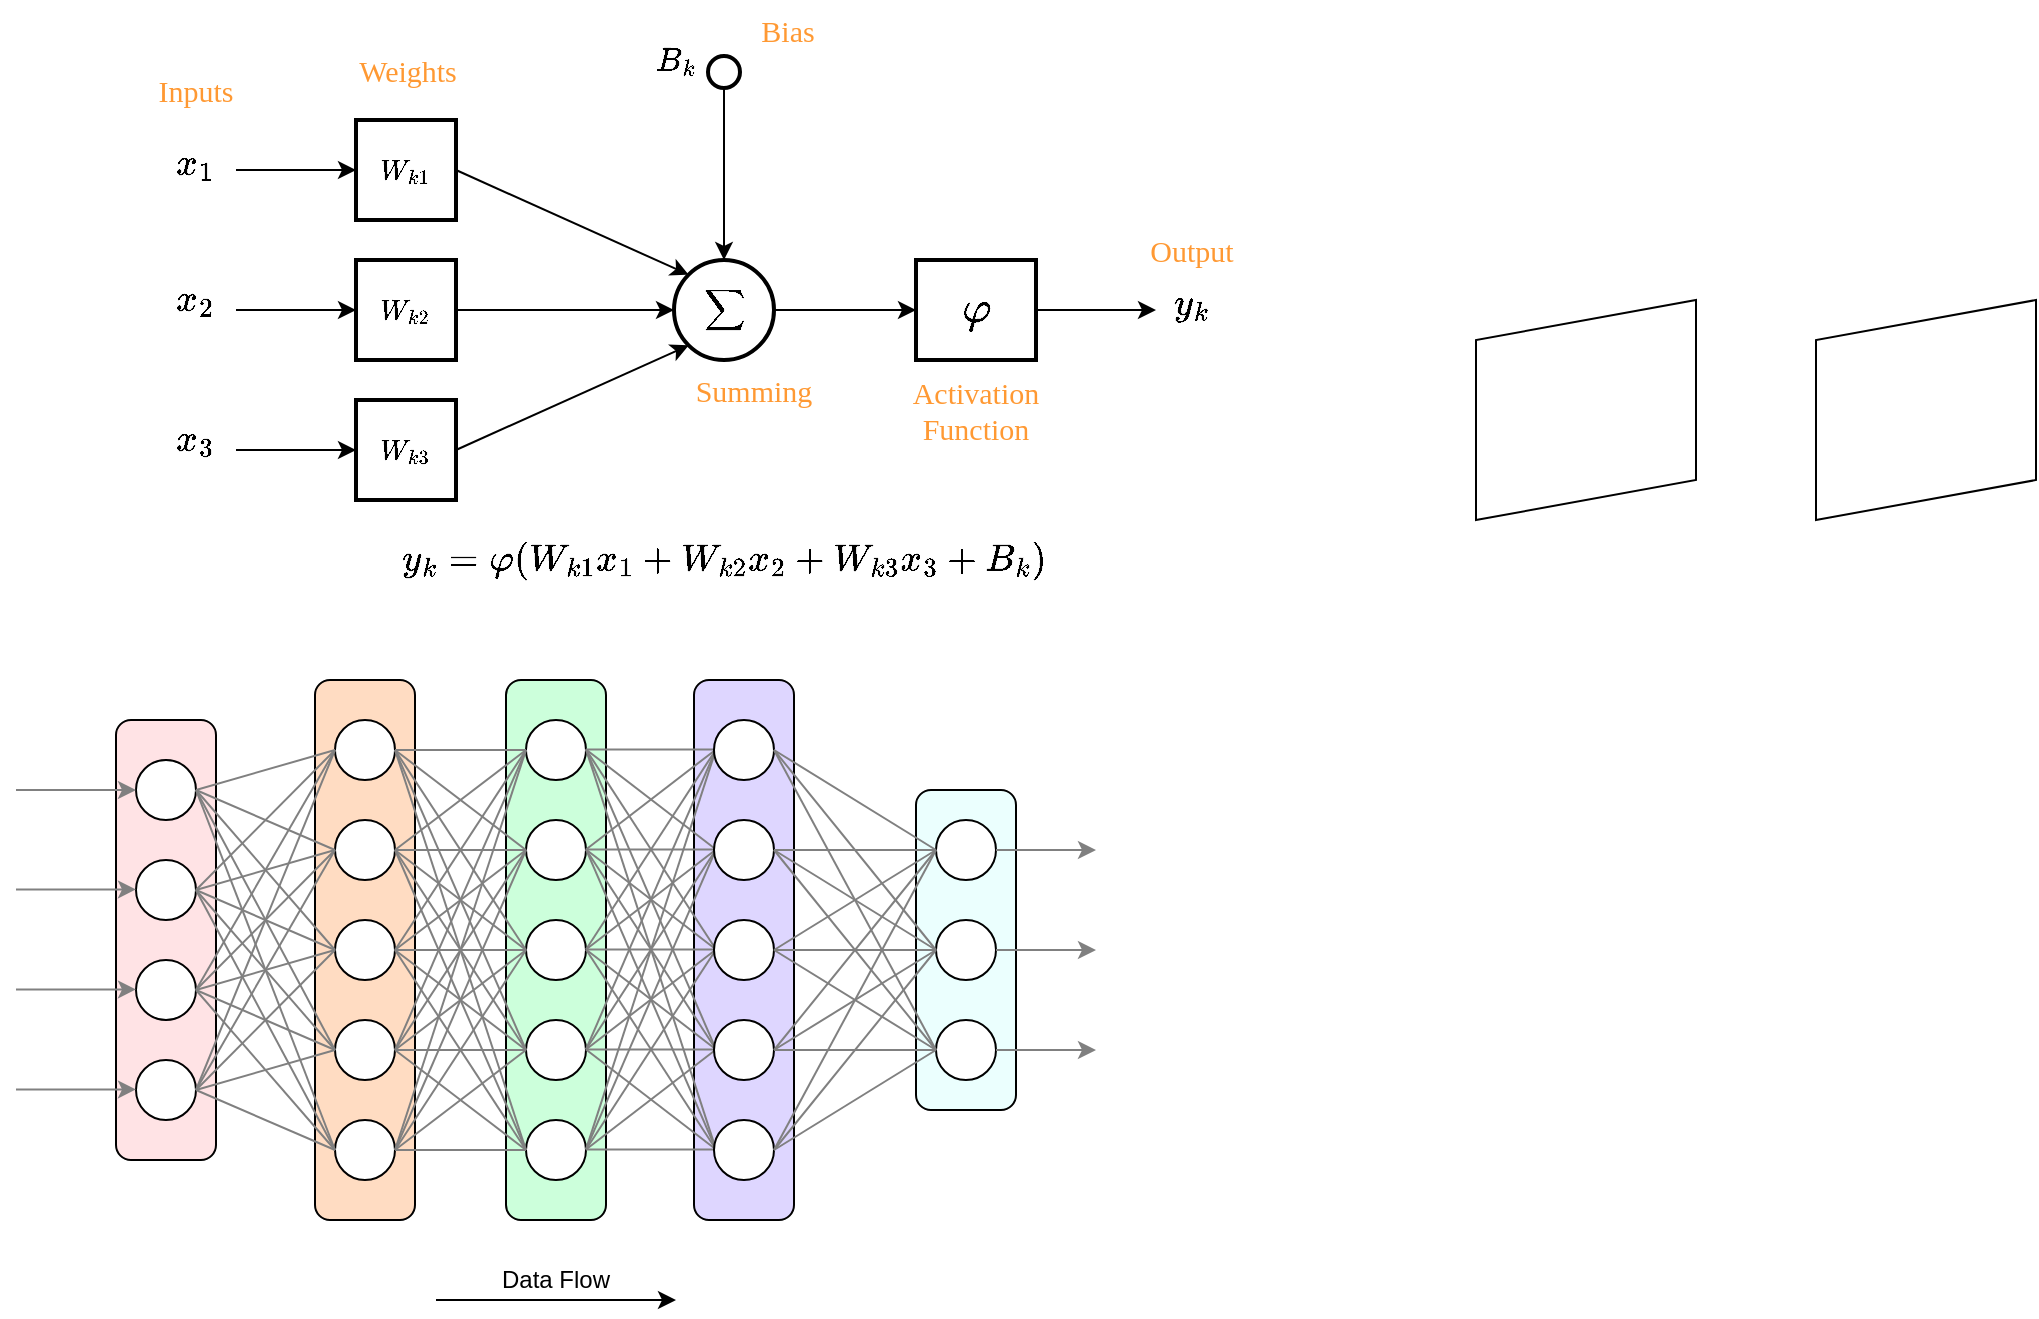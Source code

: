 <mxfile version="24.7.17">
  <diagram name="Page-1" id="XZhp91xPWpyURcWnDaWW">
    <mxGraphModel dx="583" dy="349" grid="1" gridSize="10" guides="1" tooltips="1" connect="1" arrows="1" fold="1" page="1" pageScale="1" pageWidth="827" pageHeight="1169" math="1" shadow="0">
      <root>
        <mxCell id="0" />
        <mxCell id="1" parent="0" />
        <mxCell id="eSohDNSTdxoi8HiKPgiF-134" value="" style="rounded=1;whiteSpace=wrap;html=1;fillColor=#EBFFFE;" vertex="1" parent="1">
          <mxGeometry x="510" y="555" width="50" height="160" as="geometry" />
        </mxCell>
        <mxCell id="eSohDNSTdxoi8HiKPgiF-133" value="" style="rounded=1;whiteSpace=wrap;html=1;fillColor=#FFE3E5;" vertex="1" parent="1">
          <mxGeometry x="110" y="520" width="50" height="220" as="geometry" />
        </mxCell>
        <mxCell id="eSohDNSTdxoi8HiKPgiF-130" value="" style="rounded=1;whiteSpace=wrap;html=1;fillColor=#DED6FF;" vertex="1" parent="1">
          <mxGeometry x="399" y="500" width="50" height="270" as="geometry" />
        </mxCell>
        <mxCell id="eSohDNSTdxoi8HiKPgiF-129" value="" style="rounded=1;whiteSpace=wrap;html=1;fillColor=#CCFFDB;" vertex="1" parent="1">
          <mxGeometry x="305" y="500" width="50" height="270" as="geometry" />
        </mxCell>
        <mxCell id="eSohDNSTdxoi8HiKPgiF-128" value="" style="rounded=1;whiteSpace=wrap;html=1;fillColor=#FFDCC2;" vertex="1" parent="1">
          <mxGeometry x="209.5" y="500" width="50" height="270" as="geometry" />
        </mxCell>
        <mxCell id="eSohDNSTdxoi8HiKPgiF-25" style="edgeStyle=orthogonalEdgeStyle;rounded=0;orthogonalLoop=1;jettySize=auto;html=1;exitX=1;exitY=0.5;exitDx=0;exitDy=0;" edge="1" parent="1" source="eSohDNSTdxoi8HiKPgiF-2" target="eSohDNSTdxoi8HiKPgiF-24">
          <mxGeometry relative="1" as="geometry" />
        </mxCell>
        <mxCell id="eSohDNSTdxoi8HiKPgiF-2" value="$$\sum$$" style="ellipse;whiteSpace=wrap;html=1;aspect=fixed;strokeWidth=2;" vertex="1" parent="1">
          <mxGeometry x="389" y="290" width="50" height="50" as="geometry" />
        </mxCell>
        <mxCell id="eSohDNSTdxoi8HiKPgiF-4" value="$$W_{k1}$$" style="rounded=0;whiteSpace=wrap;html=1;strokeWidth=2;" vertex="1" parent="1">
          <mxGeometry x="230" y="220" width="50" height="50" as="geometry" />
        </mxCell>
        <mxCell id="eSohDNSTdxoi8HiKPgiF-5" value="$$W_{k2}$$" style="rounded=0;whiteSpace=wrap;html=1;strokeWidth=2;" vertex="1" parent="1">
          <mxGeometry x="230" y="290" width="50" height="50" as="geometry" />
        </mxCell>
        <mxCell id="eSohDNSTdxoi8HiKPgiF-6" value="$$W_{k3}$$" style="rounded=0;whiteSpace=wrap;html=1;strokeWidth=2;" vertex="1" parent="1">
          <mxGeometry x="230" y="360" width="50" height="50" as="geometry" />
        </mxCell>
        <mxCell id="eSohDNSTdxoi8HiKPgiF-11" value="" style="endArrow=classic;html=1;rounded=0;exitX=1;exitY=0.5;exitDx=0;exitDy=0;entryX=0;entryY=0;entryDx=0;entryDy=0;" edge="1" parent="1" source="eSohDNSTdxoi8HiKPgiF-4" target="eSohDNSTdxoi8HiKPgiF-2">
          <mxGeometry width="50" height="50" relative="1" as="geometry">
            <mxPoint x="340" y="280" as="sourcePoint" />
            <mxPoint x="390" y="230" as="targetPoint" />
          </mxGeometry>
        </mxCell>
        <mxCell id="eSohDNSTdxoi8HiKPgiF-12" value="" style="endArrow=classic;html=1;rounded=0;exitX=1;exitY=0.5;exitDx=0;exitDy=0;entryX=0;entryY=0.5;entryDx=0;entryDy=0;" edge="1" parent="1" source="eSohDNSTdxoi8HiKPgiF-5" target="eSohDNSTdxoi8HiKPgiF-2">
          <mxGeometry width="50" height="50" relative="1" as="geometry">
            <mxPoint x="290" y="255" as="sourcePoint" />
            <mxPoint x="406" y="307" as="targetPoint" />
          </mxGeometry>
        </mxCell>
        <mxCell id="eSohDNSTdxoi8HiKPgiF-13" value="" style="endArrow=classic;html=1;rounded=0;exitX=1;exitY=0.5;exitDx=0;exitDy=0;entryX=0;entryY=1;entryDx=0;entryDy=0;" edge="1" parent="1" source="eSohDNSTdxoi8HiKPgiF-6" target="eSohDNSTdxoi8HiKPgiF-2">
          <mxGeometry width="50" height="50" relative="1" as="geometry">
            <mxPoint x="290" y="325" as="sourcePoint" />
            <mxPoint x="399" y="325" as="targetPoint" />
          </mxGeometry>
        </mxCell>
        <mxCell id="eSohDNSTdxoi8HiKPgiF-14" value="" style="endArrow=classic;html=1;rounded=0;entryX=0;entryY=0.5;entryDx=0;entryDy=0;" edge="1" parent="1" target="eSohDNSTdxoi8HiKPgiF-4">
          <mxGeometry width="50" height="50" relative="1" as="geometry">
            <mxPoint x="170" y="245" as="sourcePoint" />
            <mxPoint x="206" y="240" as="targetPoint" />
          </mxGeometry>
        </mxCell>
        <mxCell id="eSohDNSTdxoi8HiKPgiF-15" value="" style="endArrow=classic;html=1;rounded=0;entryX=0;entryY=0.5;entryDx=0;entryDy=0;" edge="1" parent="1" target="eSohDNSTdxoi8HiKPgiF-5">
          <mxGeometry width="50" height="50" relative="1" as="geometry">
            <mxPoint x="170" y="315" as="sourcePoint" />
            <mxPoint x="240" y="255" as="targetPoint" />
          </mxGeometry>
        </mxCell>
        <mxCell id="eSohDNSTdxoi8HiKPgiF-16" value="" style="endArrow=classic;html=1;rounded=0;entryX=0;entryY=0.5;entryDx=0;entryDy=0;" edge="1" parent="1" target="eSohDNSTdxoi8HiKPgiF-6">
          <mxGeometry width="50" height="50" relative="1" as="geometry">
            <mxPoint x="170" y="385" as="sourcePoint" />
            <mxPoint x="240" y="325" as="targetPoint" />
          </mxGeometry>
        </mxCell>
        <mxCell id="eSohDNSTdxoi8HiKPgiF-17" value="$$x_1$$" style="text;html=1;align=center;verticalAlign=middle;whiteSpace=wrap;rounded=0;fontSize=16;" vertex="1" parent="1">
          <mxGeometry x="140" y="232" width="20" height="20" as="geometry" />
        </mxCell>
        <mxCell id="eSohDNSTdxoi8HiKPgiF-18" value="$$x_2$$" style="text;html=1;align=center;verticalAlign=middle;whiteSpace=wrap;rounded=0;fontSize=16;" vertex="1" parent="1">
          <mxGeometry x="140" y="300" width="20" height="20" as="geometry" />
        </mxCell>
        <mxCell id="eSohDNSTdxoi8HiKPgiF-20" value="$$x_3$$" style="text;html=1;align=center;verticalAlign=middle;whiteSpace=wrap;rounded=0;fontSize=16;" vertex="1" parent="1">
          <mxGeometry x="140" y="370" width="20" height="20" as="geometry" />
        </mxCell>
        <mxCell id="eSohDNSTdxoi8HiKPgiF-22" style="edgeStyle=orthogonalEdgeStyle;rounded=0;orthogonalLoop=1;jettySize=auto;html=1;exitX=0.5;exitY=1;exitDx=0;exitDy=0;entryX=0.5;entryY=0;entryDx=0;entryDy=0;" edge="1" parent="1" source="eSohDNSTdxoi8HiKPgiF-21" target="eSohDNSTdxoi8HiKPgiF-2">
          <mxGeometry relative="1" as="geometry" />
        </mxCell>
        <mxCell id="eSohDNSTdxoi8HiKPgiF-21" value="" style="ellipse;whiteSpace=wrap;html=1;aspect=fixed;strokeWidth=2;" vertex="1" parent="1">
          <mxGeometry x="406" y="188" width="16" height="16" as="geometry" />
        </mxCell>
        <mxCell id="eSohDNSTdxoi8HiKPgiF-23" value="$$B_k$$" style="text;html=1;align=center;verticalAlign=middle;whiteSpace=wrap;rounded=0;fontSize=14;" vertex="1" parent="1">
          <mxGeometry x="380" y="180" width="20" height="20" as="geometry" />
        </mxCell>
        <mxCell id="eSohDNSTdxoi8HiKPgiF-26" style="edgeStyle=orthogonalEdgeStyle;rounded=0;orthogonalLoop=1;jettySize=auto;html=1;exitX=1;exitY=0.5;exitDx=0;exitDy=0;" edge="1" parent="1" source="eSohDNSTdxoi8HiKPgiF-24">
          <mxGeometry relative="1" as="geometry">
            <mxPoint x="630" y="315" as="targetPoint" />
          </mxGeometry>
        </mxCell>
        <mxCell id="eSohDNSTdxoi8HiKPgiF-24" value="$$\varphi$$" style="rounded=0;whiteSpace=wrap;html=1;strokeWidth=2;fontSize=19;" vertex="1" parent="1">
          <mxGeometry x="510" y="290" width="60" height="50" as="geometry" />
        </mxCell>
        <mxCell id="eSohDNSTdxoi8HiKPgiF-27" value="$$y_k$$" style="text;html=1;align=center;verticalAlign=middle;whiteSpace=wrap;rounded=0;fontSize=16;" vertex="1" parent="1">
          <mxGeometry x="638" y="302" width="20" height="20" as="geometry" />
        </mxCell>
        <mxCell id="eSohDNSTdxoi8HiKPgiF-30" value="Bias" style="text;html=1;align=center;verticalAlign=middle;whiteSpace=wrap;rounded=0;fontSize=15;fontColor=#FF9933;fontFamily=Comic Sans MS;" vertex="1" parent="1">
          <mxGeometry x="422" y="160" width="48" height="30" as="geometry" />
        </mxCell>
        <mxCell id="eSohDNSTdxoi8HiKPgiF-32" value="Summing" style="text;html=1;align=center;verticalAlign=middle;whiteSpace=wrap;rounded=0;fontSize=15;fontColor=#FF9933;fontFamily=Comic Sans MS;" vertex="1" parent="1">
          <mxGeometry x="389" y="340" width="80" height="30" as="geometry" />
        </mxCell>
        <mxCell id="eSohDNSTdxoi8HiKPgiF-33" value="Activation Function" style="text;html=1;align=center;verticalAlign=middle;whiteSpace=wrap;rounded=0;fontSize=15;fontColor=#FF9933;fontFamily=Comic Sans MS;" vertex="1" parent="1">
          <mxGeometry x="500" y="350" width="80" height="30" as="geometry" />
        </mxCell>
        <mxCell id="eSohDNSTdxoi8HiKPgiF-34" value="Output" style="text;html=1;align=center;verticalAlign=middle;whiteSpace=wrap;rounded=0;fontSize=15;fontColor=#FF9933;fontFamily=Comic Sans MS;" vertex="1" parent="1">
          <mxGeometry x="608" y="270" width="80" height="30" as="geometry" />
        </mxCell>
        <mxCell id="eSohDNSTdxoi8HiKPgiF-35" value="Inputs" style="text;html=1;align=center;verticalAlign=middle;whiteSpace=wrap;rounded=0;fontSize=15;fontColor=#FF9933;fontFamily=Comic Sans MS;" vertex="1" parent="1">
          <mxGeometry x="126" y="190" width="48" height="30" as="geometry" />
        </mxCell>
        <mxCell id="eSohDNSTdxoi8HiKPgiF-37" value="$$y_k=\varphi(W_{k1}x_1+W_{k2}x_2+W_{k3}x_3+B_k)$$" style="text;html=1;align=center;verticalAlign=middle;whiteSpace=wrap;rounded=0;fontSize=16;" vertex="1" parent="1">
          <mxGeometry x="254.5" y="430" width="319" height="20" as="geometry" />
        </mxCell>
        <mxCell id="eSohDNSTdxoi8HiKPgiF-39" value="Weights" style="text;html=1;align=center;verticalAlign=middle;whiteSpace=wrap;rounded=0;fontSize=15;fontColor=#FF9933;fontFamily=Comic Sans MS;" vertex="1" parent="1">
          <mxGeometry x="232" y="180" width="48" height="30" as="geometry" />
        </mxCell>
        <mxCell id="eSohDNSTdxoi8HiKPgiF-40" value="" style="ellipse;whiteSpace=wrap;html=1;aspect=fixed;" vertex="1" parent="1">
          <mxGeometry x="219.5" y="520" width="30" height="30" as="geometry" />
        </mxCell>
        <mxCell id="eSohDNSTdxoi8HiKPgiF-41" value="" style="ellipse;whiteSpace=wrap;html=1;aspect=fixed;" vertex="1" parent="1">
          <mxGeometry x="219.5" y="570" width="30" height="30" as="geometry" />
        </mxCell>
        <mxCell id="eSohDNSTdxoi8HiKPgiF-42" value="" style="ellipse;whiteSpace=wrap;html=1;aspect=fixed;" vertex="1" parent="1">
          <mxGeometry x="219.5" y="670" width="30" height="30" as="geometry" />
        </mxCell>
        <mxCell id="eSohDNSTdxoi8HiKPgiF-43" value="" style="ellipse;whiteSpace=wrap;html=1;aspect=fixed;" vertex="1" parent="1">
          <mxGeometry x="219.5" y="620" width="30" height="30" as="geometry" />
        </mxCell>
        <mxCell id="eSohDNSTdxoi8HiKPgiF-44" value="" style="ellipse;whiteSpace=wrap;html=1;aspect=fixed;" vertex="1" parent="1">
          <mxGeometry x="219.5" y="720" width="30" height="30" as="geometry" />
        </mxCell>
        <mxCell id="eSohDNSTdxoi8HiKPgiF-50" value="" style="ellipse;whiteSpace=wrap;html=1;aspect=fixed;" vertex="1" parent="1">
          <mxGeometry x="315" y="520" width="30" height="30" as="geometry" />
        </mxCell>
        <mxCell id="eSohDNSTdxoi8HiKPgiF-51" value="" style="ellipse;whiteSpace=wrap;html=1;aspect=fixed;" vertex="1" parent="1">
          <mxGeometry x="315" y="570" width="30" height="30" as="geometry" />
        </mxCell>
        <mxCell id="eSohDNSTdxoi8HiKPgiF-52" value="" style="ellipse;whiteSpace=wrap;html=1;aspect=fixed;" vertex="1" parent="1">
          <mxGeometry x="315" y="670" width="30" height="30" as="geometry" />
        </mxCell>
        <mxCell id="eSohDNSTdxoi8HiKPgiF-53" value="" style="ellipse;whiteSpace=wrap;html=1;aspect=fixed;" vertex="1" parent="1">
          <mxGeometry x="315" y="620" width="30" height="30" as="geometry" />
        </mxCell>
        <mxCell id="eSohDNSTdxoi8HiKPgiF-54" value="" style="ellipse;whiteSpace=wrap;html=1;aspect=fixed;" vertex="1" parent="1">
          <mxGeometry x="315" y="720" width="30" height="30" as="geometry" />
        </mxCell>
        <mxCell id="eSohDNSTdxoi8HiKPgiF-60" value="" style="endArrow=none;html=1;rounded=0;exitX=1;exitY=0.5;exitDx=0;exitDy=0;entryX=0;entryY=0.5;entryDx=0;entryDy=0;endFill=0;strokeColor=#808080;" edge="1" parent="1" source="eSohDNSTdxoi8HiKPgiF-40" target="eSohDNSTdxoi8HiKPgiF-50">
          <mxGeometry width="50" height="50" relative="1" as="geometry">
            <mxPoint x="280" y="530" as="sourcePoint" />
            <mxPoint x="330" y="480" as="targetPoint" />
          </mxGeometry>
        </mxCell>
        <mxCell id="eSohDNSTdxoi8HiKPgiF-61" value="" style="endArrow=none;html=1;rounded=0;exitX=1;exitY=0.5;exitDx=0;exitDy=0;entryX=0;entryY=0.5;entryDx=0;entryDy=0;endFill=0;strokeColor=#808080;" edge="1" parent="1" source="eSohDNSTdxoi8HiKPgiF-40" target="eSohDNSTdxoi8HiKPgiF-54">
          <mxGeometry width="50" height="50" relative="1" as="geometry">
            <mxPoint x="260" y="545" as="sourcePoint" />
            <mxPoint x="325" y="545" as="targetPoint" />
          </mxGeometry>
        </mxCell>
        <mxCell id="eSohDNSTdxoi8HiKPgiF-62" value="" style="endArrow=none;html=1;rounded=0;exitX=1;exitY=0.5;exitDx=0;exitDy=0;entryX=0;entryY=0.5;entryDx=0;entryDy=0;endFill=0;strokeColor=#808080;" edge="1" parent="1" source="eSohDNSTdxoi8HiKPgiF-40" target="eSohDNSTdxoi8HiKPgiF-51">
          <mxGeometry width="50" height="50" relative="1" as="geometry">
            <mxPoint x="260" y="545" as="sourcePoint" />
            <mxPoint x="325" y="745" as="targetPoint" />
          </mxGeometry>
        </mxCell>
        <mxCell id="eSohDNSTdxoi8HiKPgiF-63" value="" style="endArrow=none;html=1;rounded=0;exitX=1;exitY=0.5;exitDx=0;exitDy=0;entryX=0;entryY=0.5;entryDx=0;entryDy=0;endFill=0;strokeColor=#808080;" edge="1" parent="1" source="eSohDNSTdxoi8HiKPgiF-40" target="eSohDNSTdxoi8HiKPgiF-53">
          <mxGeometry width="50" height="50" relative="1" as="geometry">
            <mxPoint x="260" y="545" as="sourcePoint" />
            <mxPoint x="325" y="595" as="targetPoint" />
          </mxGeometry>
        </mxCell>
        <mxCell id="eSohDNSTdxoi8HiKPgiF-64" value="" style="endArrow=none;html=1;rounded=0;exitX=1;exitY=0.5;exitDx=0;exitDy=0;entryX=0;entryY=0.5;entryDx=0;entryDy=0;endFill=0;strokeColor=#808080;" edge="1" parent="1" source="eSohDNSTdxoi8HiKPgiF-40" target="eSohDNSTdxoi8HiKPgiF-52">
          <mxGeometry width="50" height="50" relative="1" as="geometry">
            <mxPoint x="260" y="545" as="sourcePoint" />
            <mxPoint x="325" y="645" as="targetPoint" />
          </mxGeometry>
        </mxCell>
        <mxCell id="eSohDNSTdxoi8HiKPgiF-67" value="" style="endArrow=none;html=1;rounded=0;exitX=1;exitY=0.5;exitDx=0;exitDy=0;entryX=0;entryY=0.5;entryDx=0;entryDy=0;endFill=0;strokeColor=#808080;" edge="1" parent="1" source="eSohDNSTdxoi8HiKPgiF-41" target="eSohDNSTdxoi8HiKPgiF-50">
          <mxGeometry width="50" height="50" relative="1" as="geometry">
            <mxPoint x="490" y="580" as="sourcePoint" />
            <mxPoint x="540" y="530" as="targetPoint" />
          </mxGeometry>
        </mxCell>
        <mxCell id="eSohDNSTdxoi8HiKPgiF-68" value="" style="endArrow=none;html=1;rounded=0;exitX=1;exitY=0.5;exitDx=0;exitDy=0;entryX=0;entryY=0.5;entryDx=0;entryDy=0;endFill=0;strokeColor=#808080;" edge="1" parent="1" source="eSohDNSTdxoi8HiKPgiF-43" target="eSohDNSTdxoi8HiKPgiF-50">
          <mxGeometry width="50" height="50" relative="1" as="geometry">
            <mxPoint x="259" y="595" as="sourcePoint" />
            <mxPoint x="325" y="545" as="targetPoint" />
          </mxGeometry>
        </mxCell>
        <mxCell id="eSohDNSTdxoi8HiKPgiF-69" value="" style="endArrow=none;html=1;rounded=0;exitX=1;exitY=0.5;exitDx=0;exitDy=0;entryX=0;entryY=0.5;entryDx=0;entryDy=0;endFill=0;strokeColor=#808080;" edge="1" parent="1" source="eSohDNSTdxoi8HiKPgiF-42" target="eSohDNSTdxoi8HiKPgiF-50">
          <mxGeometry width="50" height="50" relative="1" as="geometry">
            <mxPoint x="259" y="645" as="sourcePoint" />
            <mxPoint x="325" y="545" as="targetPoint" />
          </mxGeometry>
        </mxCell>
        <mxCell id="eSohDNSTdxoi8HiKPgiF-70" value="" style="endArrow=none;html=1;rounded=0;exitX=1;exitY=0.5;exitDx=0;exitDy=0;entryX=0;entryY=0.5;entryDx=0;entryDy=0;endFill=0;strokeColor=#808080;" edge="1" parent="1" source="eSohDNSTdxoi8HiKPgiF-44" target="eSohDNSTdxoi8HiKPgiF-50">
          <mxGeometry width="50" height="50" relative="1" as="geometry">
            <mxPoint x="249" y="720" as="sourcePoint" />
            <mxPoint x="315" y="570" as="targetPoint" />
          </mxGeometry>
        </mxCell>
        <mxCell id="eSohDNSTdxoi8HiKPgiF-72" value="" style="endArrow=none;html=1;rounded=0;exitX=1;exitY=0.5;exitDx=0;exitDy=0;entryX=0;entryY=0.5;entryDx=0;entryDy=0;strokeColor=#808080;" edge="1" parent="1" source="eSohDNSTdxoi8HiKPgiF-41" target="eSohDNSTdxoi8HiKPgiF-51">
          <mxGeometry width="50" height="50" relative="1" as="geometry">
            <mxPoint x="360" y="640" as="sourcePoint" />
            <mxPoint x="410" y="590" as="targetPoint" />
          </mxGeometry>
        </mxCell>
        <mxCell id="eSohDNSTdxoi8HiKPgiF-73" value="" style="endArrow=none;html=1;rounded=0;exitX=1;exitY=0.5;exitDx=0;exitDy=0;entryX=0;entryY=0.5;entryDx=0;entryDy=0;strokeColor=#808080;" edge="1" parent="1" source="eSohDNSTdxoi8HiKPgiF-41" target="eSohDNSTdxoi8HiKPgiF-53">
          <mxGeometry width="50" height="50" relative="1" as="geometry">
            <mxPoint x="260" y="595" as="sourcePoint" />
            <mxPoint x="325" y="595" as="targetPoint" />
          </mxGeometry>
        </mxCell>
        <mxCell id="eSohDNSTdxoi8HiKPgiF-74" value="" style="endArrow=none;html=1;rounded=0;exitX=1;exitY=0.5;exitDx=0;exitDy=0;entryX=0;entryY=0.5;entryDx=0;entryDy=0;strokeColor=#808080;" edge="1" parent="1" source="eSohDNSTdxoi8HiKPgiF-41" target="eSohDNSTdxoi8HiKPgiF-52">
          <mxGeometry width="50" height="50" relative="1" as="geometry">
            <mxPoint x="260" y="595" as="sourcePoint" />
            <mxPoint x="325" y="645" as="targetPoint" />
          </mxGeometry>
        </mxCell>
        <mxCell id="eSohDNSTdxoi8HiKPgiF-75" value="" style="endArrow=none;html=1;rounded=0;exitX=1;exitY=0.5;exitDx=0;exitDy=0;entryX=0;entryY=0.5;entryDx=0;entryDy=0;strokeColor=#808080;" edge="1" parent="1" source="eSohDNSTdxoi8HiKPgiF-41" target="eSohDNSTdxoi8HiKPgiF-54">
          <mxGeometry width="50" height="50" relative="1" as="geometry">
            <mxPoint x="260" y="595" as="sourcePoint" />
            <mxPoint x="325" y="695" as="targetPoint" />
          </mxGeometry>
        </mxCell>
        <mxCell id="eSohDNSTdxoi8HiKPgiF-76" value="" style="endArrow=none;html=1;rounded=0;exitX=1;exitY=0.5;exitDx=0;exitDy=0;entryX=0;entryY=0.5;entryDx=0;entryDy=0;strokeColor=#808080;" edge="1" parent="1" source="eSohDNSTdxoi8HiKPgiF-43" target="eSohDNSTdxoi8HiKPgiF-53">
          <mxGeometry width="50" height="50" relative="1" as="geometry">
            <mxPoint x="260" y="595" as="sourcePoint" />
            <mxPoint x="325" y="745" as="targetPoint" />
          </mxGeometry>
        </mxCell>
        <mxCell id="eSohDNSTdxoi8HiKPgiF-77" value="" style="endArrow=none;html=1;rounded=0;exitX=1;exitY=0.5;exitDx=0;exitDy=0;entryX=0;entryY=0.5;entryDx=0;entryDy=0;strokeColor=#808080;" edge="1" parent="1" source="eSohDNSTdxoi8HiKPgiF-43" target="eSohDNSTdxoi8HiKPgiF-51">
          <mxGeometry width="50" height="50" relative="1" as="geometry">
            <mxPoint x="260" y="645" as="sourcePoint" />
            <mxPoint x="325" y="645" as="targetPoint" />
          </mxGeometry>
        </mxCell>
        <mxCell id="eSohDNSTdxoi8HiKPgiF-78" value="" style="endArrow=none;html=1;rounded=0;exitX=1;exitY=0.5;exitDx=0;exitDy=0;entryX=0;entryY=0.5;entryDx=0;entryDy=0;strokeColor=#808080;" edge="1" parent="1" source="eSohDNSTdxoi8HiKPgiF-42" target="eSohDNSTdxoi8HiKPgiF-51">
          <mxGeometry width="50" height="50" relative="1" as="geometry">
            <mxPoint x="260" y="645" as="sourcePoint" />
            <mxPoint x="325" y="595" as="targetPoint" />
          </mxGeometry>
        </mxCell>
        <mxCell id="eSohDNSTdxoi8HiKPgiF-79" value="" style="endArrow=none;html=1;rounded=0;exitX=1;exitY=0.5;exitDx=0;exitDy=0;entryX=0;entryY=0.5;entryDx=0;entryDy=0;strokeColor=#808080;" edge="1" parent="1" source="eSohDNSTdxoi8HiKPgiF-42" target="eSohDNSTdxoi8HiKPgiF-53">
          <mxGeometry width="50" height="50" relative="1" as="geometry">
            <mxPoint x="260" y="695" as="sourcePoint" />
            <mxPoint x="325" y="595" as="targetPoint" />
          </mxGeometry>
        </mxCell>
        <mxCell id="eSohDNSTdxoi8HiKPgiF-80" value="" style="endArrow=none;html=1;rounded=0;exitX=1;exitY=0.5;exitDx=0;exitDy=0;entryX=0;entryY=0.5;entryDx=0;entryDy=0;strokeColor=#808080;" edge="1" parent="1" source="eSohDNSTdxoi8HiKPgiF-42" target="eSohDNSTdxoi8HiKPgiF-52">
          <mxGeometry width="50" height="50" relative="1" as="geometry">
            <mxPoint x="260" y="695" as="sourcePoint" />
            <mxPoint x="325" y="645" as="targetPoint" />
          </mxGeometry>
        </mxCell>
        <mxCell id="eSohDNSTdxoi8HiKPgiF-81" value="" style="endArrow=none;html=1;rounded=0;exitX=1;exitY=0.5;exitDx=0;exitDy=0;entryX=0;entryY=0.5;entryDx=0;entryDy=0;strokeColor=#808080;" edge="1" parent="1" source="eSohDNSTdxoi8HiKPgiF-42" target="eSohDNSTdxoi8HiKPgiF-54">
          <mxGeometry width="50" height="50" relative="1" as="geometry">
            <mxPoint x="260" y="695" as="sourcePoint" />
            <mxPoint x="325" y="695" as="targetPoint" />
          </mxGeometry>
        </mxCell>
        <mxCell id="eSohDNSTdxoi8HiKPgiF-82" value="" style="endArrow=none;html=1;rounded=0;exitX=1;exitY=0.5;exitDx=0;exitDy=0;entryX=0;entryY=0.5;entryDx=0;entryDy=0;strokeColor=#808080;" edge="1" parent="1" source="eSohDNSTdxoi8HiKPgiF-44" target="eSohDNSTdxoi8HiKPgiF-52">
          <mxGeometry width="50" height="50" relative="1" as="geometry">
            <mxPoint x="260" y="695" as="sourcePoint" />
            <mxPoint x="325" y="745" as="targetPoint" />
          </mxGeometry>
        </mxCell>
        <mxCell id="eSohDNSTdxoi8HiKPgiF-83" value="" style="endArrow=none;html=1;rounded=0;exitX=1;exitY=0.5;exitDx=0;exitDy=0;entryX=0;entryY=0.5;entryDx=0;entryDy=0;strokeColor=#808080;" edge="1" parent="1" source="eSohDNSTdxoi8HiKPgiF-44" target="eSohDNSTdxoi8HiKPgiF-51">
          <mxGeometry width="50" height="50" relative="1" as="geometry">
            <mxPoint x="260" y="745" as="sourcePoint" />
            <mxPoint x="325" y="695" as="targetPoint" />
          </mxGeometry>
        </mxCell>
        <mxCell id="eSohDNSTdxoi8HiKPgiF-84" value="" style="endArrow=none;html=1;rounded=0;exitX=1;exitY=0.5;exitDx=0;exitDy=0;entryX=0;entryY=0.5;entryDx=0;entryDy=0;strokeColor=#808080;" edge="1" parent="1" source="eSohDNSTdxoi8HiKPgiF-44" target="eSohDNSTdxoi8HiKPgiF-53">
          <mxGeometry width="50" height="50" relative="1" as="geometry">
            <mxPoint x="260" y="745" as="sourcePoint" />
            <mxPoint x="325" y="595" as="targetPoint" />
          </mxGeometry>
        </mxCell>
        <mxCell id="eSohDNSTdxoi8HiKPgiF-85" value="" style="endArrow=none;html=1;rounded=0;exitX=1;exitY=0.5;exitDx=0;exitDy=0;entryX=0;entryY=0.5;entryDx=0;entryDy=0;strokeColor=#808080;" edge="1" parent="1" source="eSohDNSTdxoi8HiKPgiF-44" target="eSohDNSTdxoi8HiKPgiF-54">
          <mxGeometry width="50" height="50" relative="1" as="geometry">
            <mxPoint x="260" y="745" as="sourcePoint" />
            <mxPoint x="325" y="645" as="targetPoint" />
          </mxGeometry>
        </mxCell>
        <mxCell id="eSohDNSTdxoi8HiKPgiF-86" value="" style="endArrow=none;html=1;rounded=0;exitX=1;exitY=0.5;exitDx=0;exitDy=0;entryX=0;entryY=0.5;entryDx=0;entryDy=0;strokeColor=#808080;" edge="1" parent="1" source="eSohDNSTdxoi8HiKPgiF-43" target="eSohDNSTdxoi8HiKPgiF-54">
          <mxGeometry width="50" height="50" relative="1" as="geometry">
            <mxPoint x="260" y="745" as="sourcePoint" />
            <mxPoint x="325" y="745" as="targetPoint" />
          </mxGeometry>
        </mxCell>
        <mxCell id="eSohDNSTdxoi8HiKPgiF-87" value="" style="endArrow=none;html=1;rounded=0;exitX=0;exitY=0.5;exitDx=0;exitDy=0;entryX=1;entryY=0.5;entryDx=0;entryDy=0;endFill=0;strokeColor=#808080;" edge="1" parent="1" source="eSohDNSTdxoi8HiKPgiF-52" target="eSohDNSTdxoi8HiKPgiF-43">
          <mxGeometry width="50" height="50" relative="1" as="geometry">
            <mxPoint x="335" y="545" as="sourcePoint" />
            <mxPoint x="400" y="745" as="targetPoint" />
          </mxGeometry>
        </mxCell>
        <mxCell id="eSohDNSTdxoi8HiKPgiF-88" value="" style="endArrow=classic;html=1;rounded=0;" edge="1" parent="1">
          <mxGeometry width="50" height="50" relative="1" as="geometry">
            <mxPoint x="270" y="810" as="sourcePoint" />
            <mxPoint x="390" y="810" as="targetPoint" />
          </mxGeometry>
        </mxCell>
        <mxCell id="eSohDNSTdxoi8HiKPgiF-89" value="" style="endArrow=none;html=1;rounded=0;exitX=1;exitY=0.5;exitDx=0;exitDy=0;entryX=0;entryY=0.5;entryDx=0;entryDy=0;endFill=0;strokeColor=#808080;" edge="1" parent="1">
          <mxGeometry width="50" height="50" relative="1" as="geometry">
            <mxPoint x="345" y="534.71" as="sourcePoint" />
            <mxPoint x="410" y="534.71" as="targetPoint" />
          </mxGeometry>
        </mxCell>
        <mxCell id="eSohDNSTdxoi8HiKPgiF-90" value="" style="endArrow=none;html=1;rounded=0;exitX=1;exitY=0.5;exitDx=0;exitDy=0;entryX=0;entryY=0.5;entryDx=0;entryDy=0;endFill=0;strokeColor=#808080;" edge="1" parent="1">
          <mxGeometry width="50" height="50" relative="1" as="geometry">
            <mxPoint x="345" y="534.71" as="sourcePoint" />
            <mxPoint x="410" y="734.71" as="targetPoint" />
          </mxGeometry>
        </mxCell>
        <mxCell id="eSohDNSTdxoi8HiKPgiF-91" value="" style="endArrow=none;html=1;rounded=0;exitX=1;exitY=0.5;exitDx=0;exitDy=0;entryX=0;entryY=0.5;entryDx=0;entryDy=0;endFill=0;strokeColor=#808080;" edge="1" parent="1">
          <mxGeometry width="50" height="50" relative="1" as="geometry">
            <mxPoint x="345" y="534.71" as="sourcePoint" />
            <mxPoint x="410" y="584.71" as="targetPoint" />
          </mxGeometry>
        </mxCell>
        <mxCell id="eSohDNSTdxoi8HiKPgiF-92" value="" style="endArrow=none;html=1;rounded=0;exitX=1;exitY=0.5;exitDx=0;exitDy=0;entryX=0;entryY=0.5;entryDx=0;entryDy=0;endFill=0;strokeColor=#808080;" edge="1" parent="1">
          <mxGeometry width="50" height="50" relative="1" as="geometry">
            <mxPoint x="345" y="534.71" as="sourcePoint" />
            <mxPoint x="410" y="634.71" as="targetPoint" />
          </mxGeometry>
        </mxCell>
        <mxCell id="eSohDNSTdxoi8HiKPgiF-93" value="" style="endArrow=none;html=1;rounded=0;exitX=1;exitY=0.5;exitDx=0;exitDy=0;entryX=0;entryY=0.5;entryDx=0;entryDy=0;endFill=0;strokeColor=#808080;" edge="1" parent="1">
          <mxGeometry width="50" height="50" relative="1" as="geometry">
            <mxPoint x="345" y="534.71" as="sourcePoint" />
            <mxPoint x="410" y="684.71" as="targetPoint" />
          </mxGeometry>
        </mxCell>
        <mxCell id="eSohDNSTdxoi8HiKPgiF-94" value="" style="endArrow=none;html=1;rounded=0;exitX=1;exitY=0.5;exitDx=0;exitDy=0;entryX=0;entryY=0.5;entryDx=0;entryDy=0;endFill=0;strokeColor=#808080;" edge="1" parent="1">
          <mxGeometry width="50" height="50" relative="1" as="geometry">
            <mxPoint x="345" y="584.71" as="sourcePoint" />
            <mxPoint x="410" y="534.71" as="targetPoint" />
          </mxGeometry>
        </mxCell>
        <mxCell id="eSohDNSTdxoi8HiKPgiF-95" value="" style="endArrow=none;html=1;rounded=0;exitX=1;exitY=0.5;exitDx=0;exitDy=0;entryX=0;entryY=0.5;entryDx=0;entryDy=0;endFill=0;strokeColor=#808080;" edge="1" parent="1">
          <mxGeometry width="50" height="50" relative="1" as="geometry">
            <mxPoint x="345" y="634.71" as="sourcePoint" />
            <mxPoint x="410" y="534.71" as="targetPoint" />
          </mxGeometry>
        </mxCell>
        <mxCell id="eSohDNSTdxoi8HiKPgiF-96" value="" style="endArrow=none;html=1;rounded=0;exitX=1;exitY=0.5;exitDx=0;exitDy=0;entryX=0;entryY=0.5;entryDx=0;entryDy=0;endFill=0;strokeColor=#808080;" edge="1" parent="1">
          <mxGeometry width="50" height="50" relative="1" as="geometry">
            <mxPoint x="345" y="684.71" as="sourcePoint" />
            <mxPoint x="410" y="534.71" as="targetPoint" />
          </mxGeometry>
        </mxCell>
        <mxCell id="eSohDNSTdxoi8HiKPgiF-97" value="" style="endArrow=none;html=1;rounded=0;exitX=1;exitY=0.5;exitDx=0;exitDy=0;entryX=0;entryY=0.5;entryDx=0;entryDy=0;endFill=0;strokeColor=#808080;" edge="1" parent="1">
          <mxGeometry width="50" height="50" relative="1" as="geometry">
            <mxPoint x="345" y="734.71" as="sourcePoint" />
            <mxPoint x="410" y="534.71" as="targetPoint" />
          </mxGeometry>
        </mxCell>
        <mxCell id="eSohDNSTdxoi8HiKPgiF-98" value="" style="endArrow=none;html=1;rounded=0;exitX=1;exitY=0.5;exitDx=0;exitDy=0;entryX=0;entryY=0.5;entryDx=0;entryDy=0;strokeColor=#808080;" edge="1" parent="1">
          <mxGeometry width="50" height="50" relative="1" as="geometry">
            <mxPoint x="345" y="584.71" as="sourcePoint" />
            <mxPoint x="410" y="584.71" as="targetPoint" />
          </mxGeometry>
        </mxCell>
        <mxCell id="eSohDNSTdxoi8HiKPgiF-99" value="" style="endArrow=none;html=1;rounded=0;exitX=1;exitY=0.5;exitDx=0;exitDy=0;entryX=0;entryY=0.5;entryDx=0;entryDy=0;strokeColor=#808080;" edge="1" parent="1">
          <mxGeometry width="50" height="50" relative="1" as="geometry">
            <mxPoint x="345" y="584.71" as="sourcePoint" />
            <mxPoint x="410" y="634.71" as="targetPoint" />
          </mxGeometry>
        </mxCell>
        <mxCell id="eSohDNSTdxoi8HiKPgiF-100" value="" style="endArrow=none;html=1;rounded=0;exitX=1;exitY=0.5;exitDx=0;exitDy=0;entryX=0;entryY=0.5;entryDx=0;entryDy=0;strokeColor=#808080;" edge="1" parent="1">
          <mxGeometry width="50" height="50" relative="1" as="geometry">
            <mxPoint x="345" y="584.71" as="sourcePoint" />
            <mxPoint x="410" y="684.71" as="targetPoint" />
          </mxGeometry>
        </mxCell>
        <mxCell id="eSohDNSTdxoi8HiKPgiF-101" value="" style="endArrow=none;html=1;rounded=0;exitX=1;exitY=0.5;exitDx=0;exitDy=0;entryX=0;entryY=0.5;entryDx=0;entryDy=0;strokeColor=#808080;" edge="1" parent="1">
          <mxGeometry width="50" height="50" relative="1" as="geometry">
            <mxPoint x="345" y="584.71" as="sourcePoint" />
            <mxPoint x="410" y="734.71" as="targetPoint" />
          </mxGeometry>
        </mxCell>
        <mxCell id="eSohDNSTdxoi8HiKPgiF-102" value="" style="endArrow=none;html=1;rounded=0;exitX=1;exitY=0.5;exitDx=0;exitDy=0;entryX=0;entryY=0.5;entryDx=0;entryDy=0;strokeColor=#808080;" edge="1" parent="1">
          <mxGeometry width="50" height="50" relative="1" as="geometry">
            <mxPoint x="345" y="634.71" as="sourcePoint" />
            <mxPoint x="410" y="634.71" as="targetPoint" />
          </mxGeometry>
        </mxCell>
        <mxCell id="eSohDNSTdxoi8HiKPgiF-103" value="" style="endArrow=none;html=1;rounded=0;exitX=1;exitY=0.5;exitDx=0;exitDy=0;entryX=0;entryY=0.5;entryDx=0;entryDy=0;strokeColor=#808080;" edge="1" parent="1">
          <mxGeometry width="50" height="50" relative="1" as="geometry">
            <mxPoint x="345" y="634.71" as="sourcePoint" />
            <mxPoint x="410" y="584.71" as="targetPoint" />
          </mxGeometry>
        </mxCell>
        <mxCell id="eSohDNSTdxoi8HiKPgiF-104" value="" style="endArrow=none;html=1;rounded=0;exitX=1;exitY=0.5;exitDx=0;exitDy=0;entryX=0;entryY=0.5;entryDx=0;entryDy=0;strokeColor=#808080;" edge="1" parent="1">
          <mxGeometry width="50" height="50" relative="1" as="geometry">
            <mxPoint x="345" y="684.71" as="sourcePoint" />
            <mxPoint x="410" y="584.71" as="targetPoint" />
          </mxGeometry>
        </mxCell>
        <mxCell id="eSohDNSTdxoi8HiKPgiF-105" value="" style="endArrow=none;html=1;rounded=0;exitX=1;exitY=0.5;exitDx=0;exitDy=0;entryX=0;entryY=0.5;entryDx=0;entryDy=0;strokeColor=#808080;" edge="1" parent="1">
          <mxGeometry width="50" height="50" relative="1" as="geometry">
            <mxPoint x="345" y="684.71" as="sourcePoint" />
            <mxPoint x="410" y="634.71" as="targetPoint" />
          </mxGeometry>
        </mxCell>
        <mxCell id="eSohDNSTdxoi8HiKPgiF-106" value="" style="endArrow=none;html=1;rounded=0;exitX=1;exitY=0.5;exitDx=0;exitDy=0;entryX=0;entryY=0.5;entryDx=0;entryDy=0;strokeColor=#808080;" edge="1" parent="1">
          <mxGeometry width="50" height="50" relative="1" as="geometry">
            <mxPoint x="345" y="684.71" as="sourcePoint" />
            <mxPoint x="410" y="684.71" as="targetPoint" />
          </mxGeometry>
        </mxCell>
        <mxCell id="eSohDNSTdxoi8HiKPgiF-107" value="" style="endArrow=none;html=1;rounded=0;exitX=1;exitY=0.5;exitDx=0;exitDy=0;entryX=0;entryY=0.5;entryDx=0;entryDy=0;strokeColor=#808080;" edge="1" parent="1">
          <mxGeometry width="50" height="50" relative="1" as="geometry">
            <mxPoint x="345" y="684.71" as="sourcePoint" />
            <mxPoint x="410" y="734.71" as="targetPoint" />
          </mxGeometry>
        </mxCell>
        <mxCell id="eSohDNSTdxoi8HiKPgiF-108" value="" style="endArrow=none;html=1;rounded=0;exitX=1;exitY=0.5;exitDx=0;exitDy=0;entryX=0;entryY=0.5;entryDx=0;entryDy=0;strokeColor=#808080;" edge="1" parent="1">
          <mxGeometry width="50" height="50" relative="1" as="geometry">
            <mxPoint x="345" y="734.71" as="sourcePoint" />
            <mxPoint x="410" y="684.71" as="targetPoint" />
          </mxGeometry>
        </mxCell>
        <mxCell id="eSohDNSTdxoi8HiKPgiF-109" value="" style="endArrow=none;html=1;rounded=0;exitX=1;exitY=0.5;exitDx=0;exitDy=0;entryX=0;entryY=0.5;entryDx=0;entryDy=0;strokeColor=#808080;" edge="1" parent="1">
          <mxGeometry width="50" height="50" relative="1" as="geometry">
            <mxPoint x="345" y="734.71" as="sourcePoint" />
            <mxPoint x="410" y="584.71" as="targetPoint" />
          </mxGeometry>
        </mxCell>
        <mxCell id="eSohDNSTdxoi8HiKPgiF-110" value="" style="endArrow=none;html=1;rounded=0;exitX=1;exitY=0.5;exitDx=0;exitDy=0;entryX=0;entryY=0.5;entryDx=0;entryDy=0;strokeColor=#808080;" edge="1" parent="1">
          <mxGeometry width="50" height="50" relative="1" as="geometry">
            <mxPoint x="345" y="734.71" as="sourcePoint" />
            <mxPoint x="410" y="634.71" as="targetPoint" />
          </mxGeometry>
        </mxCell>
        <mxCell id="eSohDNSTdxoi8HiKPgiF-111" value="" style="endArrow=none;html=1;rounded=0;exitX=1;exitY=0.5;exitDx=0;exitDy=0;entryX=0;entryY=0.5;entryDx=0;entryDy=0;strokeColor=#808080;" edge="1" parent="1">
          <mxGeometry width="50" height="50" relative="1" as="geometry">
            <mxPoint x="345" y="734.71" as="sourcePoint" />
            <mxPoint x="410" y="734.71" as="targetPoint" />
          </mxGeometry>
        </mxCell>
        <mxCell id="eSohDNSTdxoi8HiKPgiF-112" value="" style="endArrow=none;html=1;rounded=0;exitX=1;exitY=0.5;exitDx=0;exitDy=0;entryX=0;entryY=0.5;entryDx=0;entryDy=0;strokeColor=#808080;" edge="1" parent="1">
          <mxGeometry width="50" height="50" relative="1" as="geometry">
            <mxPoint x="345" y="634.71" as="sourcePoint" />
            <mxPoint x="410" y="734.71" as="targetPoint" />
          </mxGeometry>
        </mxCell>
        <mxCell id="eSohDNSTdxoi8HiKPgiF-113" value="" style="endArrow=none;html=1;rounded=0;exitX=0;exitY=0.5;exitDx=0;exitDy=0;entryX=1;entryY=0.5;entryDx=0;entryDy=0;endFill=0;strokeColor=#808080;" edge="1" parent="1">
          <mxGeometry width="50" height="50" relative="1" as="geometry">
            <mxPoint x="410" y="684.71" as="sourcePoint" />
            <mxPoint x="345" y="634.71" as="targetPoint" />
          </mxGeometry>
        </mxCell>
        <mxCell id="eSohDNSTdxoi8HiKPgiF-114" value="" style="group" vertex="1" connectable="0" parent="1">
          <mxGeometry x="409" y="520" width="30" height="230" as="geometry" />
        </mxCell>
        <mxCell id="eSohDNSTdxoi8HiKPgiF-55" value="" style="ellipse;whiteSpace=wrap;html=1;aspect=fixed;" vertex="1" parent="eSohDNSTdxoi8HiKPgiF-114">
          <mxGeometry width="30" height="30" as="geometry" />
        </mxCell>
        <mxCell id="eSohDNSTdxoi8HiKPgiF-56" value="" style="ellipse;whiteSpace=wrap;html=1;aspect=fixed;" vertex="1" parent="eSohDNSTdxoi8HiKPgiF-114">
          <mxGeometry y="50" width="30" height="30" as="geometry" />
        </mxCell>
        <mxCell id="eSohDNSTdxoi8HiKPgiF-57" value="" style="ellipse;whiteSpace=wrap;html=1;aspect=fixed;" vertex="1" parent="eSohDNSTdxoi8HiKPgiF-114">
          <mxGeometry y="150" width="30" height="30" as="geometry" />
        </mxCell>
        <mxCell id="eSohDNSTdxoi8HiKPgiF-58" value="" style="ellipse;whiteSpace=wrap;html=1;aspect=fixed;" vertex="1" parent="eSohDNSTdxoi8HiKPgiF-114">
          <mxGeometry y="100" width="30" height="30" as="geometry" />
        </mxCell>
        <mxCell id="eSohDNSTdxoi8HiKPgiF-59" value="" style="ellipse;whiteSpace=wrap;html=1;aspect=fixed;" vertex="1" parent="eSohDNSTdxoi8HiKPgiF-114">
          <mxGeometry y="200" width="30" height="30" as="geometry" />
        </mxCell>
        <mxCell id="eSohDNSTdxoi8HiKPgiF-117" value="Data Flow" style="text;html=1;align=center;verticalAlign=middle;whiteSpace=wrap;rounded=0;" vertex="1" parent="1">
          <mxGeometry x="300" y="790" width="60" height="20" as="geometry" />
        </mxCell>
        <mxCell id="eSohDNSTdxoi8HiKPgiF-119" value="" style="ellipse;whiteSpace=wrap;html=1;aspect=fixed;" vertex="1" parent="1">
          <mxGeometry x="120" y="540" width="30" height="30" as="geometry" />
        </mxCell>
        <mxCell id="eSohDNSTdxoi8HiKPgiF-120" value="" style="ellipse;whiteSpace=wrap;html=1;aspect=fixed;" vertex="1" parent="1">
          <mxGeometry x="120" y="640" width="30" height="30" as="geometry" />
        </mxCell>
        <mxCell id="eSohDNSTdxoi8HiKPgiF-121" value="" style="ellipse;whiteSpace=wrap;html=1;aspect=fixed;" vertex="1" parent="1">
          <mxGeometry x="120" y="590" width="30" height="30" as="geometry" />
        </mxCell>
        <mxCell id="eSohDNSTdxoi8HiKPgiF-122" value="" style="ellipse;whiteSpace=wrap;html=1;aspect=fixed;" vertex="1" parent="1">
          <mxGeometry x="120" y="690" width="30" height="30" as="geometry" />
        </mxCell>
        <mxCell id="eSohDNSTdxoi8HiKPgiF-124" value="" style="ellipse;whiteSpace=wrap;html=1;aspect=fixed;" vertex="1" parent="1">
          <mxGeometry x="520" y="570" width="30" height="30" as="geometry" />
        </mxCell>
        <mxCell id="eSohDNSTdxoi8HiKPgiF-125" value="" style="ellipse;whiteSpace=wrap;html=1;aspect=fixed;" vertex="1" parent="1">
          <mxGeometry x="520" y="670" width="30" height="30" as="geometry" />
        </mxCell>
        <mxCell id="eSohDNSTdxoi8HiKPgiF-126" value="" style="ellipse;whiteSpace=wrap;html=1;aspect=fixed;" vertex="1" parent="1">
          <mxGeometry x="520" y="620" width="30" height="30" as="geometry" />
        </mxCell>
        <mxCell id="eSohDNSTdxoi8HiKPgiF-136" value="" style="endArrow=none;html=1;rounded=0;exitX=1;exitY=0.5;exitDx=0;exitDy=0;entryX=0;entryY=0.5;entryDx=0;entryDy=0;strokeColor=#808080;" edge="1" parent="1" source="eSohDNSTdxoi8HiKPgiF-119" target="eSohDNSTdxoi8HiKPgiF-40">
          <mxGeometry width="50" height="50" relative="1" as="geometry">
            <mxPoint x="140" y="490" as="sourcePoint" />
            <mxPoint x="190" y="440" as="targetPoint" />
          </mxGeometry>
        </mxCell>
        <mxCell id="eSohDNSTdxoi8HiKPgiF-137" value="" style="endArrow=none;html=1;rounded=0;exitX=1;exitY=0.5;exitDx=0;exitDy=0;entryX=0;entryY=0.5;entryDx=0;entryDy=0;strokeColor=#808080;" edge="1" parent="1" source="eSohDNSTdxoi8HiKPgiF-119" target="eSohDNSTdxoi8HiKPgiF-41">
          <mxGeometry width="50" height="50" relative="1" as="geometry">
            <mxPoint x="160" y="565" as="sourcePoint" />
            <mxPoint x="229" y="545" as="targetPoint" />
          </mxGeometry>
        </mxCell>
        <mxCell id="eSohDNSTdxoi8HiKPgiF-138" value="" style="endArrow=none;html=1;rounded=0;exitX=1;exitY=0.5;exitDx=0;exitDy=0;entryX=0;entryY=0.5;entryDx=0;entryDy=0;strokeColor=#808080;" edge="1" parent="1" source="eSohDNSTdxoi8HiKPgiF-119" target="eSohDNSTdxoi8HiKPgiF-43">
          <mxGeometry width="50" height="50" relative="1" as="geometry">
            <mxPoint x="160" y="565" as="sourcePoint" />
            <mxPoint x="229" y="595" as="targetPoint" />
          </mxGeometry>
        </mxCell>
        <mxCell id="eSohDNSTdxoi8HiKPgiF-139" value="" style="endArrow=none;html=1;rounded=0;exitX=1;exitY=0.5;exitDx=0;exitDy=0;entryX=0;entryY=0.5;entryDx=0;entryDy=0;strokeColor=#808080;" edge="1" parent="1" source="eSohDNSTdxoi8HiKPgiF-119" target="eSohDNSTdxoi8HiKPgiF-42">
          <mxGeometry width="50" height="50" relative="1" as="geometry">
            <mxPoint x="160" y="565" as="sourcePoint" />
            <mxPoint x="229" y="645" as="targetPoint" />
          </mxGeometry>
        </mxCell>
        <mxCell id="eSohDNSTdxoi8HiKPgiF-140" value="" style="endArrow=none;html=1;rounded=0;exitX=1;exitY=0.5;exitDx=0;exitDy=0;entryX=0;entryY=0.5;entryDx=0;entryDy=0;strokeColor=#808080;" edge="1" parent="1" source="eSohDNSTdxoi8HiKPgiF-119" target="eSohDNSTdxoi8HiKPgiF-44">
          <mxGeometry width="50" height="50" relative="1" as="geometry">
            <mxPoint x="160" y="565" as="sourcePoint" />
            <mxPoint x="229" y="695" as="targetPoint" />
          </mxGeometry>
        </mxCell>
        <mxCell id="eSohDNSTdxoi8HiKPgiF-141" value="" style="endArrow=none;html=1;rounded=0;exitX=1;exitY=0.5;exitDx=0;exitDy=0;entryX=0;entryY=0.5;entryDx=0;entryDy=0;strokeColor=#808080;" edge="1" parent="1" source="eSohDNSTdxoi8HiKPgiF-121" target="eSohDNSTdxoi8HiKPgiF-40">
          <mxGeometry width="50" height="50" relative="1" as="geometry">
            <mxPoint x="160" y="565" as="sourcePoint" />
            <mxPoint x="229" y="745" as="targetPoint" />
          </mxGeometry>
        </mxCell>
        <mxCell id="eSohDNSTdxoi8HiKPgiF-142" value="" style="endArrow=none;html=1;rounded=0;exitX=1;exitY=0.5;exitDx=0;exitDy=0;entryX=0;entryY=0.5;entryDx=0;entryDy=0;strokeColor=#808080;" edge="1" parent="1" source="eSohDNSTdxoi8HiKPgiF-121" target="eSohDNSTdxoi8HiKPgiF-41">
          <mxGeometry width="50" height="50" relative="1" as="geometry">
            <mxPoint x="160" y="615" as="sourcePoint" />
            <mxPoint x="229" y="545" as="targetPoint" />
          </mxGeometry>
        </mxCell>
        <mxCell id="eSohDNSTdxoi8HiKPgiF-143" value="" style="endArrow=none;html=1;rounded=0;exitX=1;exitY=0.5;exitDx=0;exitDy=0;entryX=0;entryY=0.5;entryDx=0;entryDy=0;strokeColor=#808080;" edge="1" parent="1" source="eSohDNSTdxoi8HiKPgiF-121" target="eSohDNSTdxoi8HiKPgiF-43">
          <mxGeometry width="50" height="50" relative="1" as="geometry">
            <mxPoint x="160" y="615" as="sourcePoint" />
            <mxPoint x="229" y="595" as="targetPoint" />
          </mxGeometry>
        </mxCell>
        <mxCell id="eSohDNSTdxoi8HiKPgiF-144" value="" style="endArrow=none;html=1;rounded=0;exitX=1;exitY=0.5;exitDx=0;exitDy=0;entryX=0;entryY=0.5;entryDx=0;entryDy=0;strokeColor=#808080;" edge="1" parent="1" source="eSohDNSTdxoi8HiKPgiF-121" target="eSohDNSTdxoi8HiKPgiF-42">
          <mxGeometry width="50" height="50" relative="1" as="geometry">
            <mxPoint x="160" y="615" as="sourcePoint" />
            <mxPoint x="229" y="645" as="targetPoint" />
          </mxGeometry>
        </mxCell>
        <mxCell id="eSohDNSTdxoi8HiKPgiF-145" value="" style="endArrow=none;html=1;rounded=0;exitX=1;exitY=0.5;exitDx=0;exitDy=0;entryX=0;entryY=0.5;entryDx=0;entryDy=0;strokeColor=#808080;" edge="1" parent="1" source="eSohDNSTdxoi8HiKPgiF-121" target="eSohDNSTdxoi8HiKPgiF-44">
          <mxGeometry width="50" height="50" relative="1" as="geometry">
            <mxPoint x="160" y="615" as="sourcePoint" />
            <mxPoint x="229" y="695" as="targetPoint" />
          </mxGeometry>
        </mxCell>
        <mxCell id="eSohDNSTdxoi8HiKPgiF-146" value="" style="endArrow=none;html=1;rounded=0;exitX=1;exitY=0.5;exitDx=0;exitDy=0;entryX=0;entryY=0.5;entryDx=0;entryDy=0;strokeColor=#808080;" edge="1" parent="1" source="eSohDNSTdxoi8HiKPgiF-120" target="eSohDNSTdxoi8HiKPgiF-40">
          <mxGeometry width="50" height="50" relative="1" as="geometry">
            <mxPoint x="160" y="615" as="sourcePoint" />
            <mxPoint x="229" y="745" as="targetPoint" />
          </mxGeometry>
        </mxCell>
        <mxCell id="eSohDNSTdxoi8HiKPgiF-147" value="" style="endArrow=none;html=1;rounded=0;exitX=1;exitY=0.5;exitDx=0;exitDy=0;entryX=0;entryY=0.5;entryDx=0;entryDy=0;strokeColor=#808080;" edge="1" parent="1" source="eSohDNSTdxoi8HiKPgiF-120" target="eSohDNSTdxoi8HiKPgiF-41">
          <mxGeometry width="50" height="50" relative="1" as="geometry">
            <mxPoint x="160" y="665" as="sourcePoint" />
            <mxPoint x="229" y="545" as="targetPoint" />
          </mxGeometry>
        </mxCell>
        <mxCell id="eSohDNSTdxoi8HiKPgiF-148" value="" style="endArrow=none;html=1;rounded=0;exitX=1;exitY=0.5;exitDx=0;exitDy=0;entryX=0;entryY=0.5;entryDx=0;entryDy=0;strokeColor=#808080;" edge="1" parent="1" source="eSohDNSTdxoi8HiKPgiF-120" target="eSohDNSTdxoi8HiKPgiF-43">
          <mxGeometry width="50" height="50" relative="1" as="geometry">
            <mxPoint x="160" y="665" as="sourcePoint" />
            <mxPoint x="229" y="595" as="targetPoint" />
          </mxGeometry>
        </mxCell>
        <mxCell id="eSohDNSTdxoi8HiKPgiF-149" value="" style="endArrow=none;html=1;rounded=0;exitX=1;exitY=0.5;exitDx=0;exitDy=0;entryX=0;entryY=0.5;entryDx=0;entryDy=0;strokeColor=#808080;" edge="1" parent="1" source="eSohDNSTdxoi8HiKPgiF-120" target="eSohDNSTdxoi8HiKPgiF-42">
          <mxGeometry width="50" height="50" relative="1" as="geometry">
            <mxPoint x="160" y="665" as="sourcePoint" />
            <mxPoint x="229" y="645" as="targetPoint" />
          </mxGeometry>
        </mxCell>
        <mxCell id="eSohDNSTdxoi8HiKPgiF-150" value="" style="endArrow=none;html=1;rounded=0;exitX=1;exitY=0.5;exitDx=0;exitDy=0;entryX=0;entryY=0.5;entryDx=0;entryDy=0;strokeColor=#808080;" edge="1" parent="1" source="eSohDNSTdxoi8HiKPgiF-120" target="eSohDNSTdxoi8HiKPgiF-44">
          <mxGeometry width="50" height="50" relative="1" as="geometry">
            <mxPoint x="160" y="665" as="sourcePoint" />
            <mxPoint x="229" y="695" as="targetPoint" />
          </mxGeometry>
        </mxCell>
        <mxCell id="eSohDNSTdxoi8HiKPgiF-151" value="" style="endArrow=none;html=1;rounded=0;exitX=1;exitY=0.5;exitDx=0;exitDy=0;entryX=0;entryY=0.5;entryDx=0;entryDy=0;strokeColor=#808080;" edge="1" parent="1" source="eSohDNSTdxoi8HiKPgiF-122" target="eSohDNSTdxoi8HiKPgiF-40">
          <mxGeometry width="50" height="50" relative="1" as="geometry">
            <mxPoint x="160" y="665" as="sourcePoint" />
            <mxPoint x="229" y="745" as="targetPoint" />
          </mxGeometry>
        </mxCell>
        <mxCell id="eSohDNSTdxoi8HiKPgiF-152" value="" style="endArrow=none;html=1;rounded=0;exitX=1;exitY=0.5;exitDx=0;exitDy=0;entryX=0;entryY=0.5;entryDx=0;entryDy=0;strokeColor=#808080;" edge="1" parent="1" source="eSohDNSTdxoi8HiKPgiF-122" target="eSohDNSTdxoi8HiKPgiF-41">
          <mxGeometry width="50" height="50" relative="1" as="geometry">
            <mxPoint x="160" y="715" as="sourcePoint" />
            <mxPoint x="229" y="545" as="targetPoint" />
          </mxGeometry>
        </mxCell>
        <mxCell id="eSohDNSTdxoi8HiKPgiF-153" value="" style="endArrow=none;html=1;rounded=0;exitX=1;exitY=0.5;exitDx=0;exitDy=0;entryX=0;entryY=0.5;entryDx=0;entryDy=0;strokeColor=#808080;" edge="1" parent="1" source="eSohDNSTdxoi8HiKPgiF-122" target="eSohDNSTdxoi8HiKPgiF-43">
          <mxGeometry width="50" height="50" relative="1" as="geometry">
            <mxPoint x="160" y="715" as="sourcePoint" />
            <mxPoint x="229" y="595" as="targetPoint" />
          </mxGeometry>
        </mxCell>
        <mxCell id="eSohDNSTdxoi8HiKPgiF-154" value="" style="endArrow=none;html=1;rounded=0;exitX=1;exitY=0.5;exitDx=0;exitDy=0;entryX=0;entryY=0.5;entryDx=0;entryDy=0;strokeColor=#808080;" edge="1" parent="1" source="eSohDNSTdxoi8HiKPgiF-122" target="eSohDNSTdxoi8HiKPgiF-42">
          <mxGeometry width="50" height="50" relative="1" as="geometry">
            <mxPoint x="160" y="715" as="sourcePoint" />
            <mxPoint x="229" y="645" as="targetPoint" />
          </mxGeometry>
        </mxCell>
        <mxCell id="eSohDNSTdxoi8HiKPgiF-155" value="" style="endArrow=none;html=1;rounded=0;exitX=1;exitY=0.5;exitDx=0;exitDy=0;entryX=0;entryY=0.5;entryDx=0;entryDy=0;strokeColor=#808080;" edge="1" parent="1" source="eSohDNSTdxoi8HiKPgiF-122" target="eSohDNSTdxoi8HiKPgiF-44">
          <mxGeometry width="50" height="50" relative="1" as="geometry">
            <mxPoint x="160" y="715" as="sourcePoint" />
            <mxPoint x="229" y="695" as="targetPoint" />
          </mxGeometry>
        </mxCell>
        <mxCell id="eSohDNSTdxoi8HiKPgiF-156" value="" style="endArrow=none;html=1;rounded=0;exitX=1;exitY=0.5;exitDx=0;exitDy=0;entryX=0;entryY=0.5;entryDx=0;entryDy=0;endFill=0;strokeColor=#808080;" edge="1" parent="1" source="eSohDNSTdxoi8HiKPgiF-55" target="eSohDNSTdxoi8HiKPgiF-124">
          <mxGeometry width="50" height="50" relative="1" as="geometry">
            <mxPoint x="455" y="534.72" as="sourcePoint" />
            <mxPoint x="520" y="534.72" as="targetPoint" />
          </mxGeometry>
        </mxCell>
        <mxCell id="eSohDNSTdxoi8HiKPgiF-157" value="" style="endArrow=none;html=1;rounded=0;exitX=1;exitY=0.5;exitDx=0;exitDy=0;entryX=0;entryY=0.5;entryDx=0;entryDy=0;endFill=0;strokeColor=#808080;" edge="1" parent="1" source="eSohDNSTdxoi8HiKPgiF-56" target="eSohDNSTdxoi8HiKPgiF-124">
          <mxGeometry width="50" height="50" relative="1" as="geometry">
            <mxPoint x="449" y="545" as="sourcePoint" />
            <mxPoint x="530" y="595" as="targetPoint" />
          </mxGeometry>
        </mxCell>
        <mxCell id="eSohDNSTdxoi8HiKPgiF-158" value="" style="endArrow=none;html=1;rounded=0;exitX=1;exitY=0.5;exitDx=0;exitDy=0;entryX=0;entryY=0.5;entryDx=0;entryDy=0;endFill=0;strokeColor=#808080;" edge="1" parent="1" source="eSohDNSTdxoi8HiKPgiF-58" target="eSohDNSTdxoi8HiKPgiF-124">
          <mxGeometry width="50" height="50" relative="1" as="geometry">
            <mxPoint x="449" y="595" as="sourcePoint" />
            <mxPoint x="530" y="595" as="targetPoint" />
          </mxGeometry>
        </mxCell>
        <mxCell id="eSohDNSTdxoi8HiKPgiF-159" value="" style="endArrow=none;html=1;rounded=0;exitX=1;exitY=0.5;exitDx=0;exitDy=0;entryX=0;entryY=0.5;entryDx=0;entryDy=0;endFill=0;strokeColor=#808080;" edge="1" parent="1" source="eSohDNSTdxoi8HiKPgiF-57" target="eSohDNSTdxoi8HiKPgiF-124">
          <mxGeometry width="50" height="50" relative="1" as="geometry">
            <mxPoint x="449" y="645" as="sourcePoint" />
            <mxPoint x="530" y="595" as="targetPoint" />
          </mxGeometry>
        </mxCell>
        <mxCell id="eSohDNSTdxoi8HiKPgiF-160" value="" style="endArrow=none;html=1;rounded=0;exitX=1;exitY=0.5;exitDx=0;exitDy=0;entryX=0;entryY=0.5;entryDx=0;entryDy=0;endFill=0;strokeColor=#808080;" edge="1" parent="1" source="eSohDNSTdxoi8HiKPgiF-59" target="eSohDNSTdxoi8HiKPgiF-124">
          <mxGeometry width="50" height="50" relative="1" as="geometry">
            <mxPoint x="449" y="695" as="sourcePoint" />
            <mxPoint x="530" y="595" as="targetPoint" />
          </mxGeometry>
        </mxCell>
        <mxCell id="eSohDNSTdxoi8HiKPgiF-161" value="" style="endArrow=none;html=1;rounded=0;exitX=1;exitY=0.5;exitDx=0;exitDy=0;entryX=0;entryY=0.5;entryDx=0;entryDy=0;endFill=0;strokeColor=#808080;" edge="1" parent="1" source="eSohDNSTdxoi8HiKPgiF-55" target="eSohDNSTdxoi8HiKPgiF-125">
          <mxGeometry width="50" height="50" relative="1" as="geometry">
            <mxPoint x="449" y="745" as="sourcePoint" />
            <mxPoint x="530" y="595" as="targetPoint" />
          </mxGeometry>
        </mxCell>
        <mxCell id="eSohDNSTdxoi8HiKPgiF-162" value="" style="endArrow=none;html=1;rounded=0;exitX=1;exitY=0.5;exitDx=0;exitDy=0;entryX=0;entryY=0.5;entryDx=0;entryDy=0;endFill=0;strokeColor=#808080;" edge="1" parent="1" source="eSohDNSTdxoi8HiKPgiF-55" target="eSohDNSTdxoi8HiKPgiF-126">
          <mxGeometry width="50" height="50" relative="1" as="geometry">
            <mxPoint x="449" y="745" as="sourcePoint" />
            <mxPoint x="530" y="595" as="targetPoint" />
          </mxGeometry>
        </mxCell>
        <mxCell id="eSohDNSTdxoi8HiKPgiF-164" value="" style="endArrow=none;html=1;rounded=0;exitX=1;exitY=0.5;exitDx=0;exitDy=0;entryX=0;entryY=0.5;entryDx=0;entryDy=0;endFill=0;strokeColor=#808080;" edge="1" parent="1" source="eSohDNSTdxoi8HiKPgiF-56" target="eSohDNSTdxoi8HiKPgiF-126">
          <mxGeometry width="50" height="50" relative="1" as="geometry">
            <mxPoint x="459" y="555" as="sourcePoint" />
            <mxPoint x="540" y="705" as="targetPoint" />
          </mxGeometry>
        </mxCell>
        <mxCell id="eSohDNSTdxoi8HiKPgiF-165" value="" style="endArrow=none;html=1;rounded=0;exitX=1;exitY=0.5;exitDx=0;exitDy=0;entryX=0;entryY=0.5;entryDx=0;entryDy=0;endFill=0;strokeColor=#808080;" edge="1" parent="1" source="eSohDNSTdxoi8HiKPgiF-58" target="eSohDNSTdxoi8HiKPgiF-126">
          <mxGeometry width="50" height="50" relative="1" as="geometry">
            <mxPoint x="449" y="595" as="sourcePoint" />
            <mxPoint x="530" y="645" as="targetPoint" />
          </mxGeometry>
        </mxCell>
        <mxCell id="eSohDNSTdxoi8HiKPgiF-166" value="" style="endArrow=none;html=1;rounded=0;exitX=1;exitY=0.5;exitDx=0;exitDy=0;entryX=0;entryY=0.5;entryDx=0;entryDy=0;endFill=0;strokeColor=#808080;" edge="1" parent="1" source="eSohDNSTdxoi8HiKPgiF-58" target="eSohDNSTdxoi8HiKPgiF-125">
          <mxGeometry width="50" height="50" relative="1" as="geometry">
            <mxPoint x="449" y="645" as="sourcePoint" />
            <mxPoint x="530" y="645" as="targetPoint" />
          </mxGeometry>
        </mxCell>
        <mxCell id="eSohDNSTdxoi8HiKPgiF-167" value="" style="endArrow=none;html=1;rounded=0;exitX=1;exitY=0.5;exitDx=0;exitDy=0;entryX=0;entryY=0.5;entryDx=0;entryDy=0;endFill=0;strokeColor=#808080;" edge="1" parent="1" source="eSohDNSTdxoi8HiKPgiF-57" target="eSohDNSTdxoi8HiKPgiF-126">
          <mxGeometry width="50" height="50" relative="1" as="geometry">
            <mxPoint x="449" y="645" as="sourcePoint" />
            <mxPoint x="530" y="695" as="targetPoint" />
          </mxGeometry>
        </mxCell>
        <mxCell id="eSohDNSTdxoi8HiKPgiF-168" value="" style="endArrow=none;html=1;rounded=0;exitX=1;exitY=0.5;exitDx=0;exitDy=0;entryX=0;entryY=0.5;entryDx=0;entryDy=0;endFill=0;strokeColor=#808080;" edge="1" parent="1" source="eSohDNSTdxoi8HiKPgiF-57" target="eSohDNSTdxoi8HiKPgiF-125">
          <mxGeometry width="50" height="50" relative="1" as="geometry">
            <mxPoint x="449" y="695" as="sourcePoint" />
            <mxPoint x="530" y="645" as="targetPoint" />
          </mxGeometry>
        </mxCell>
        <mxCell id="eSohDNSTdxoi8HiKPgiF-169" value="" style="endArrow=none;html=1;rounded=0;exitX=1;exitY=0.5;exitDx=0;exitDy=0;entryX=0;entryY=0.5;entryDx=0;entryDy=0;endFill=0;strokeColor=#808080;" edge="1" parent="1" source="eSohDNSTdxoi8HiKPgiF-59" target="eSohDNSTdxoi8HiKPgiF-126">
          <mxGeometry width="50" height="50" relative="1" as="geometry">
            <mxPoint x="449" y="695" as="sourcePoint" />
            <mxPoint x="530" y="695" as="targetPoint" />
          </mxGeometry>
        </mxCell>
        <mxCell id="eSohDNSTdxoi8HiKPgiF-170" value="" style="endArrow=none;html=1;rounded=0;exitX=1;exitY=0.5;exitDx=0;exitDy=0;entryX=0;entryY=0.5;entryDx=0;entryDy=0;endFill=0;strokeColor=#808080;" edge="1" parent="1" source="eSohDNSTdxoi8HiKPgiF-59" target="eSohDNSTdxoi8HiKPgiF-125">
          <mxGeometry width="50" height="50" relative="1" as="geometry">
            <mxPoint x="449" y="745" as="sourcePoint" />
            <mxPoint x="530" y="645" as="targetPoint" />
          </mxGeometry>
        </mxCell>
        <mxCell id="eSohDNSTdxoi8HiKPgiF-171" value="" style="endArrow=none;html=1;rounded=0;exitX=1;exitY=0.5;exitDx=0;exitDy=0;entryX=0;entryY=0.5;entryDx=0;entryDy=0;endFill=0;strokeColor=#808080;" edge="1" parent="1" source="eSohDNSTdxoi8HiKPgiF-56" target="eSohDNSTdxoi8HiKPgiF-125">
          <mxGeometry width="50" height="50" relative="1" as="geometry">
            <mxPoint x="459" y="755" as="sourcePoint" />
            <mxPoint x="540" y="655" as="targetPoint" />
          </mxGeometry>
        </mxCell>
        <mxCell id="eSohDNSTdxoi8HiKPgiF-174" value="" style="endArrow=classic;html=1;rounded=0;exitX=1;exitY=0.5;exitDx=0;exitDy=0;endFill=1;strokeColor=#808080;" edge="1" parent="1" source="eSohDNSTdxoi8HiKPgiF-124">
          <mxGeometry width="50" height="50" relative="1" as="geometry">
            <mxPoint x="577" y="580" as="sourcePoint" />
            <mxPoint x="600" y="585" as="targetPoint" />
          </mxGeometry>
        </mxCell>
        <mxCell id="eSohDNSTdxoi8HiKPgiF-175" value="" style="endArrow=classic;html=1;rounded=0;exitX=1;exitY=0.5;exitDx=0;exitDy=0;endFill=1;strokeColor=#808080;" edge="1" parent="1" source="eSohDNSTdxoi8HiKPgiF-126">
          <mxGeometry width="50" height="50" relative="1" as="geometry">
            <mxPoint x="560" y="595" as="sourcePoint" />
            <mxPoint x="600" y="635" as="targetPoint" />
          </mxGeometry>
        </mxCell>
        <mxCell id="eSohDNSTdxoi8HiKPgiF-176" value="" style="endArrow=classic;html=1;rounded=0;exitX=1;exitY=0.5;exitDx=0;exitDy=0;endFill=1;strokeColor=#808080;" edge="1" parent="1" source="eSohDNSTdxoi8HiKPgiF-125">
          <mxGeometry width="50" height="50" relative="1" as="geometry">
            <mxPoint x="570" y="605" as="sourcePoint" />
            <mxPoint x="600" y="685" as="targetPoint" />
          </mxGeometry>
        </mxCell>
        <mxCell id="eSohDNSTdxoi8HiKPgiF-178" value="" style="endArrow=classic;html=1;rounded=0;endFill=1;strokeColor=#808080;entryX=0;entryY=0.5;entryDx=0;entryDy=0;" edge="1" parent="1" target="eSohDNSTdxoi8HiKPgiF-119">
          <mxGeometry width="50" height="50" relative="1" as="geometry">
            <mxPoint x="60" y="555" as="sourcePoint" />
            <mxPoint x="100" y="550" as="targetPoint" />
          </mxGeometry>
        </mxCell>
        <mxCell id="eSohDNSTdxoi8HiKPgiF-179" value="" style="endArrow=classic;html=1;rounded=0;endFill=1;strokeColor=#808080;entryX=0;entryY=0.5;entryDx=0;entryDy=0;" edge="1" parent="1">
          <mxGeometry width="50" height="50" relative="1" as="geometry">
            <mxPoint x="60" y="604.74" as="sourcePoint" />
            <mxPoint x="120" y="604.74" as="targetPoint" />
          </mxGeometry>
        </mxCell>
        <mxCell id="eSohDNSTdxoi8HiKPgiF-180" value="" style="endArrow=classic;html=1;rounded=0;endFill=1;strokeColor=#808080;entryX=0;entryY=0.5;entryDx=0;entryDy=0;" edge="1" parent="1">
          <mxGeometry width="50" height="50" relative="1" as="geometry">
            <mxPoint x="60" y="654.74" as="sourcePoint" />
            <mxPoint x="120" y="654.74" as="targetPoint" />
          </mxGeometry>
        </mxCell>
        <mxCell id="eSohDNSTdxoi8HiKPgiF-181" value="" style="endArrow=classic;html=1;rounded=0;endFill=1;strokeColor=#808080;entryX=0;entryY=0.5;entryDx=0;entryDy=0;" edge="1" parent="1">
          <mxGeometry width="50" height="50" relative="1" as="geometry">
            <mxPoint x="60" y="704.74" as="sourcePoint" />
            <mxPoint x="120" y="704.74" as="targetPoint" />
          </mxGeometry>
        </mxCell>
        <mxCell id="eSohDNSTdxoi8HiKPgiF-184" value="" style="shape=parallelogram;perimeter=parallelogramPerimeter;whiteSpace=wrap;html=1;fixedSize=1;flipV=1;flipH=0;size=20.0;rotation=-90;" vertex="1" parent="1">
          <mxGeometry x="790" y="310" width="110" height="110" as="geometry" />
        </mxCell>
        <mxCell id="eSohDNSTdxoi8HiKPgiF-188" value="" style="shape=parallelogram;perimeter=parallelogramPerimeter;whiteSpace=wrap;html=1;fixedSize=1;flipV=1;flipH=0;size=20.0;rotation=-90;" vertex="1" parent="1">
          <mxGeometry x="960" y="310" width="110" height="110" as="geometry" />
        </mxCell>
      </root>
    </mxGraphModel>
  </diagram>
</mxfile>
